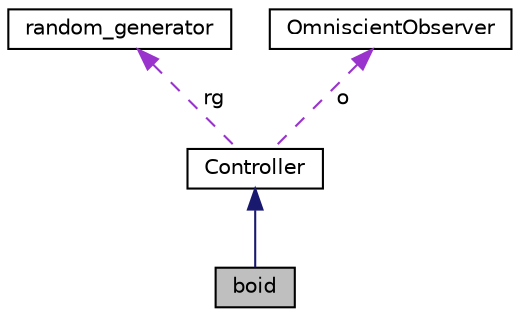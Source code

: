 digraph "boid"
{
 // LATEX_PDF_SIZE
  edge [fontname="Helvetica",fontsize="10",labelfontname="Helvetica",labelfontsize="10"];
  node [fontname="Helvetica",fontsize="10",shape=record];
  Node1 [label="boid",height=0.2,width=0.4,color="black", fillcolor="grey75", style="filled", fontcolor="black",tooltip=" "];
  Node2 -> Node1 [dir="back",color="midnightblue",fontsize="10",style="solid",fontname="Helvetica"];
  Node2 [label="Controller",height=0.2,width=0.4,color="black", fillcolor="white", style="filled",URL="$classController.html",tooltip=" "];
  Node3 -> Node2 [dir="back",color="darkorchid3",fontsize="10",style="dashed",label=" rg" ,fontname="Helvetica"];
  Node3 [label="random_generator",height=0.2,width=0.4,color="black", fillcolor="white", style="filled",URL="$classrandom__generator.html",tooltip=" "];
  Node4 -> Node2 [dir="back",color="darkorchid3",fontsize="10",style="dashed",label=" o" ,fontname="Helvetica"];
  Node4 [label="OmniscientObserver",height=0.2,width=0.4,color="black", fillcolor="white", style="filled",URL="$classOmniscientObserver.html",tooltip=" "];
}
